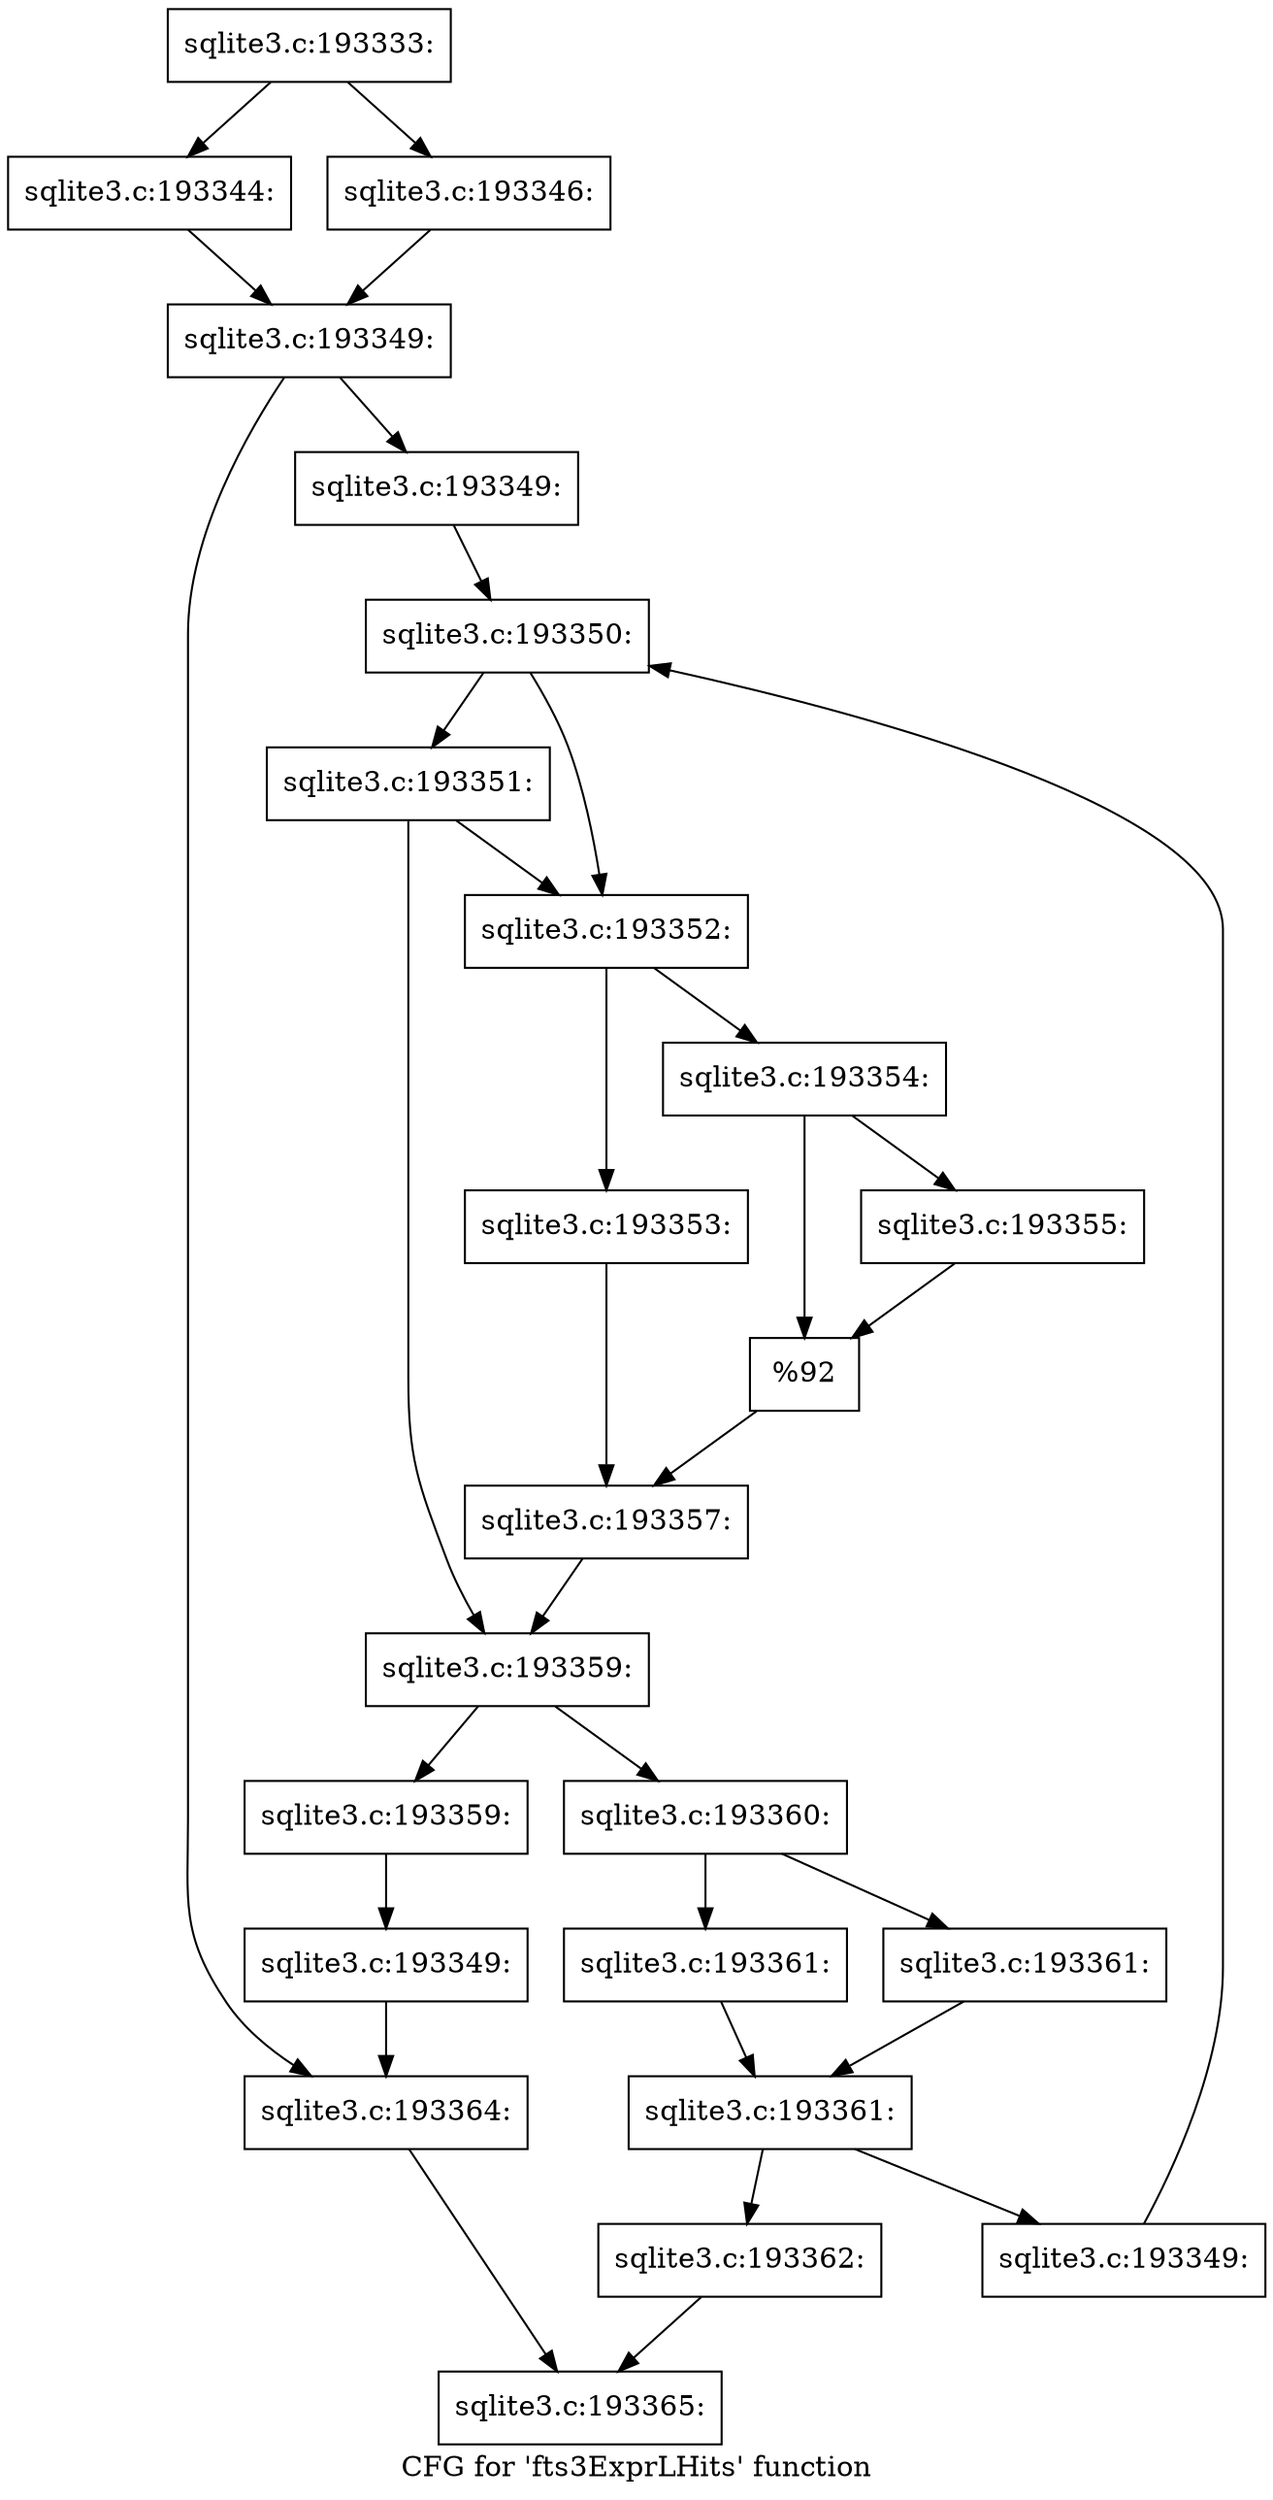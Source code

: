 digraph "CFG for 'fts3ExprLHits' function" {
	label="CFG for 'fts3ExprLHits' function";

	Node0x55c0fb386aa0 [shape=record,label="{sqlite3.c:193333:}"];
	Node0x55c0fb386aa0 -> Node0x55c0fb38edc0;
	Node0x55c0fb386aa0 -> Node0x55c0fb38ee60;
	Node0x55c0fb38edc0 [shape=record,label="{sqlite3.c:193344:}"];
	Node0x55c0fb38edc0 -> Node0x55c0fb38ee10;
	Node0x55c0fb38ee60 [shape=record,label="{sqlite3.c:193346:}"];
	Node0x55c0fb38ee60 -> Node0x55c0fb38ee10;
	Node0x55c0fb38ee10 [shape=record,label="{sqlite3.c:193349:}"];
	Node0x55c0fb38ee10 -> Node0x55c0fb3903b0;
	Node0x55c0fb38ee10 -> Node0x55c0fb390400;
	Node0x55c0fb3903b0 [shape=record,label="{sqlite3.c:193349:}"];
	Node0x55c0fb3903b0 -> Node0x55c0fb390840;
	Node0x55c0fb390840 [shape=record,label="{sqlite3.c:193350:}"];
	Node0x55c0fb390840 -> Node0x55c0f6d72c70;
	Node0x55c0fb390840 -> Node0x55c0fb3915f0;
	Node0x55c0fb3915f0 [shape=record,label="{sqlite3.c:193351:}"];
	Node0x55c0fb3915f0 -> Node0x55c0f6d72c70;
	Node0x55c0fb3915f0 -> Node0x55c0fb391390;
	Node0x55c0f6d72c70 [shape=record,label="{sqlite3.c:193352:}"];
	Node0x55c0f6d72c70 -> Node0x55c0fb391df0;
	Node0x55c0f6d72c70 -> Node0x55c0fb391e90;
	Node0x55c0fb391df0 [shape=record,label="{sqlite3.c:193353:}"];
	Node0x55c0fb391df0 -> Node0x55c0fb391e40;
	Node0x55c0fb391e90 [shape=record,label="{sqlite3.c:193354:}"];
	Node0x55c0fb391e90 -> Node0x55c0fb3928d0;
	Node0x55c0fb391e90 -> Node0x55c0fb392920;
	Node0x55c0fb3928d0 [shape=record,label="{sqlite3.c:193355:}"];
	Node0x55c0fb3928d0 -> Node0x55c0fb392920;
	Node0x55c0fb392920 [shape=record,label="{%92}"];
	Node0x55c0fb392920 -> Node0x55c0fb391e40;
	Node0x55c0fb391e40 [shape=record,label="{sqlite3.c:193357:}"];
	Node0x55c0fb391e40 -> Node0x55c0fb391390;
	Node0x55c0fb391390 [shape=record,label="{sqlite3.c:193359:}"];
	Node0x55c0fb391390 -> Node0x55c0fb393af0;
	Node0x55c0fb391390 -> Node0x55c0fb393b40;
	Node0x55c0fb393af0 [shape=record,label="{sqlite3.c:193359:}"];
	Node0x55c0fb393af0 -> Node0x55c0fb3907c0;
	Node0x55c0fb393b40 [shape=record,label="{sqlite3.c:193360:}"];
	Node0x55c0fb393b40 -> Node0x55c0fb394240;
	Node0x55c0fb393b40 -> Node0x55c0fb394290;
	Node0x55c0fb394240 [shape=record,label="{sqlite3.c:193361:}"];
	Node0x55c0fb394240 -> Node0x55c0fb3942e0;
	Node0x55c0fb394290 [shape=record,label="{sqlite3.c:193361:}"];
	Node0x55c0fb394290 -> Node0x55c0fb3942e0;
	Node0x55c0fb3942e0 [shape=record,label="{sqlite3.c:193361:}"];
	Node0x55c0fb3942e0 -> Node0x55c0fb394da0;
	Node0x55c0fb3942e0 -> Node0x55c0fb394df0;
	Node0x55c0fb394da0 [shape=record,label="{sqlite3.c:193362:}"];
	Node0x55c0fb394da0 -> Node0x55c0f6d72d20;
	Node0x55c0fb394df0 [shape=record,label="{sqlite3.c:193349:}"];
	Node0x55c0fb394df0 -> Node0x55c0fb390840;
	Node0x55c0fb3907c0 [shape=record,label="{sqlite3.c:193349:}"];
	Node0x55c0fb3907c0 -> Node0x55c0fb390400;
	Node0x55c0fb390400 [shape=record,label="{sqlite3.c:193364:}"];
	Node0x55c0fb390400 -> Node0x55c0f6d72d20;
	Node0x55c0f6d72d20 [shape=record,label="{sqlite3.c:193365:}"];
}

